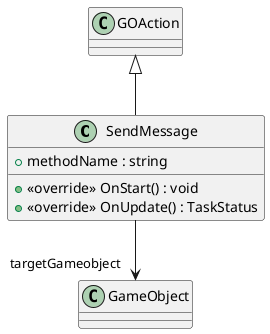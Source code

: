 @startuml
class SendMessage {
    + methodName : string
    + <<override>> OnStart() : void
    + <<override>> OnUpdate() : TaskStatus
}
GOAction <|-- SendMessage
SendMessage --> "targetGameobject" GameObject
@enduml
